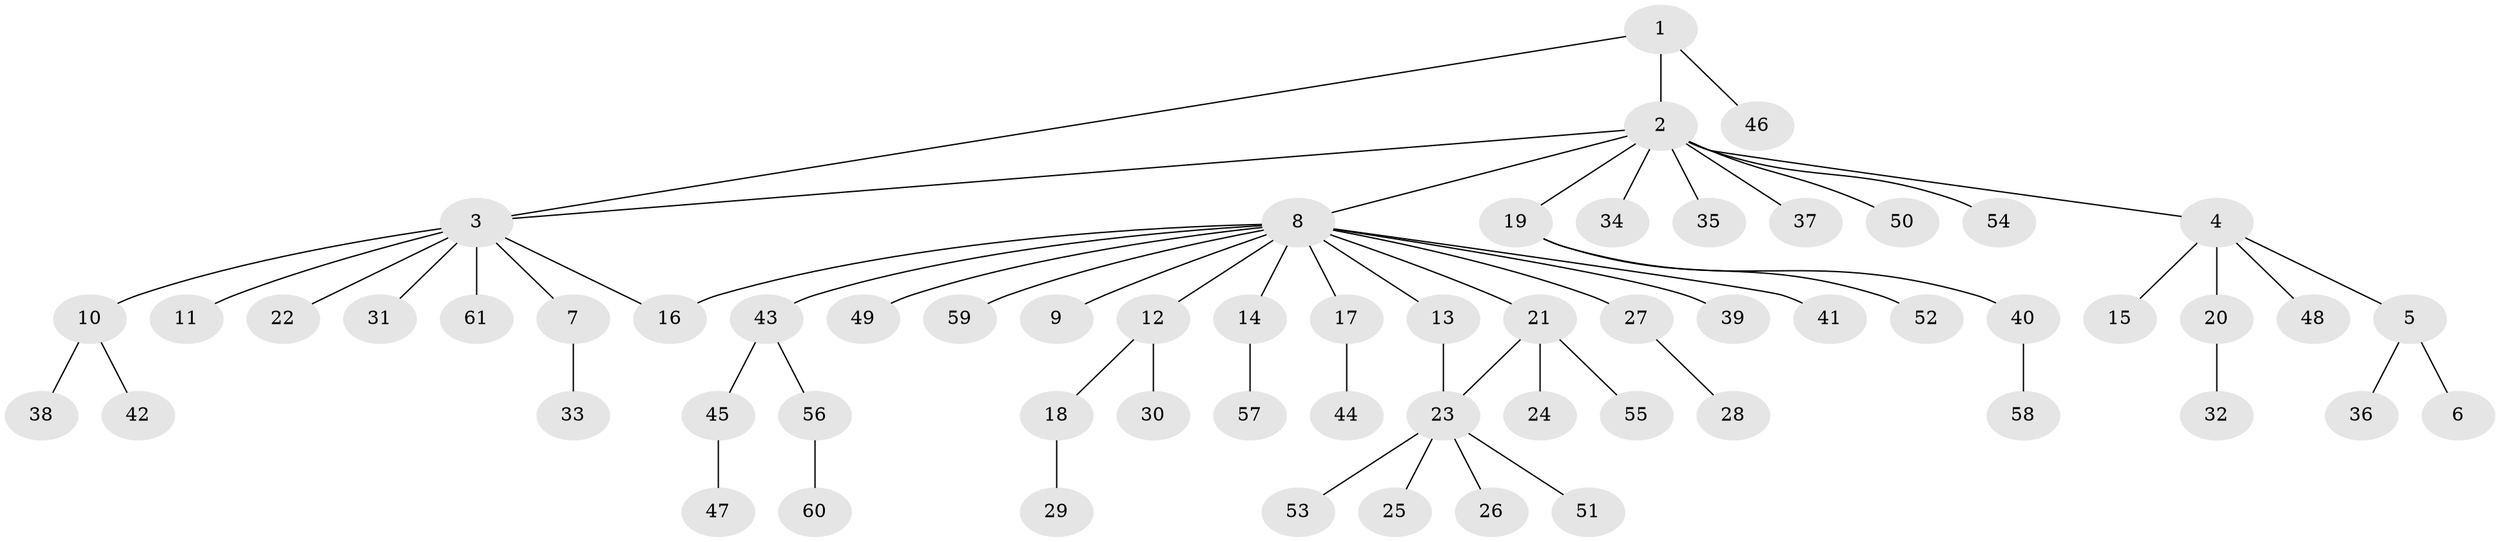 // Generated by graph-tools (version 1.1) at 2025/49/03/09/25 03:49:54]
// undirected, 61 vertices, 63 edges
graph export_dot {
graph [start="1"]
  node [color=gray90,style=filled];
  1;
  2;
  3;
  4;
  5;
  6;
  7;
  8;
  9;
  10;
  11;
  12;
  13;
  14;
  15;
  16;
  17;
  18;
  19;
  20;
  21;
  22;
  23;
  24;
  25;
  26;
  27;
  28;
  29;
  30;
  31;
  32;
  33;
  34;
  35;
  36;
  37;
  38;
  39;
  40;
  41;
  42;
  43;
  44;
  45;
  46;
  47;
  48;
  49;
  50;
  51;
  52;
  53;
  54;
  55;
  56;
  57;
  58;
  59;
  60;
  61;
  1 -- 2;
  1 -- 3;
  1 -- 46;
  2 -- 3;
  2 -- 4;
  2 -- 8;
  2 -- 19;
  2 -- 34;
  2 -- 35;
  2 -- 37;
  2 -- 50;
  2 -- 54;
  3 -- 7;
  3 -- 10;
  3 -- 11;
  3 -- 16;
  3 -- 22;
  3 -- 31;
  3 -- 61;
  4 -- 5;
  4 -- 15;
  4 -- 20;
  4 -- 48;
  5 -- 6;
  5 -- 36;
  7 -- 33;
  8 -- 9;
  8 -- 12;
  8 -- 13;
  8 -- 14;
  8 -- 16;
  8 -- 17;
  8 -- 21;
  8 -- 27;
  8 -- 39;
  8 -- 41;
  8 -- 43;
  8 -- 49;
  8 -- 59;
  10 -- 38;
  10 -- 42;
  12 -- 18;
  12 -- 30;
  13 -- 23;
  14 -- 57;
  17 -- 44;
  18 -- 29;
  19 -- 40;
  19 -- 52;
  20 -- 32;
  21 -- 23;
  21 -- 24;
  21 -- 55;
  23 -- 25;
  23 -- 26;
  23 -- 51;
  23 -- 53;
  27 -- 28;
  40 -- 58;
  43 -- 45;
  43 -- 56;
  45 -- 47;
  56 -- 60;
}
